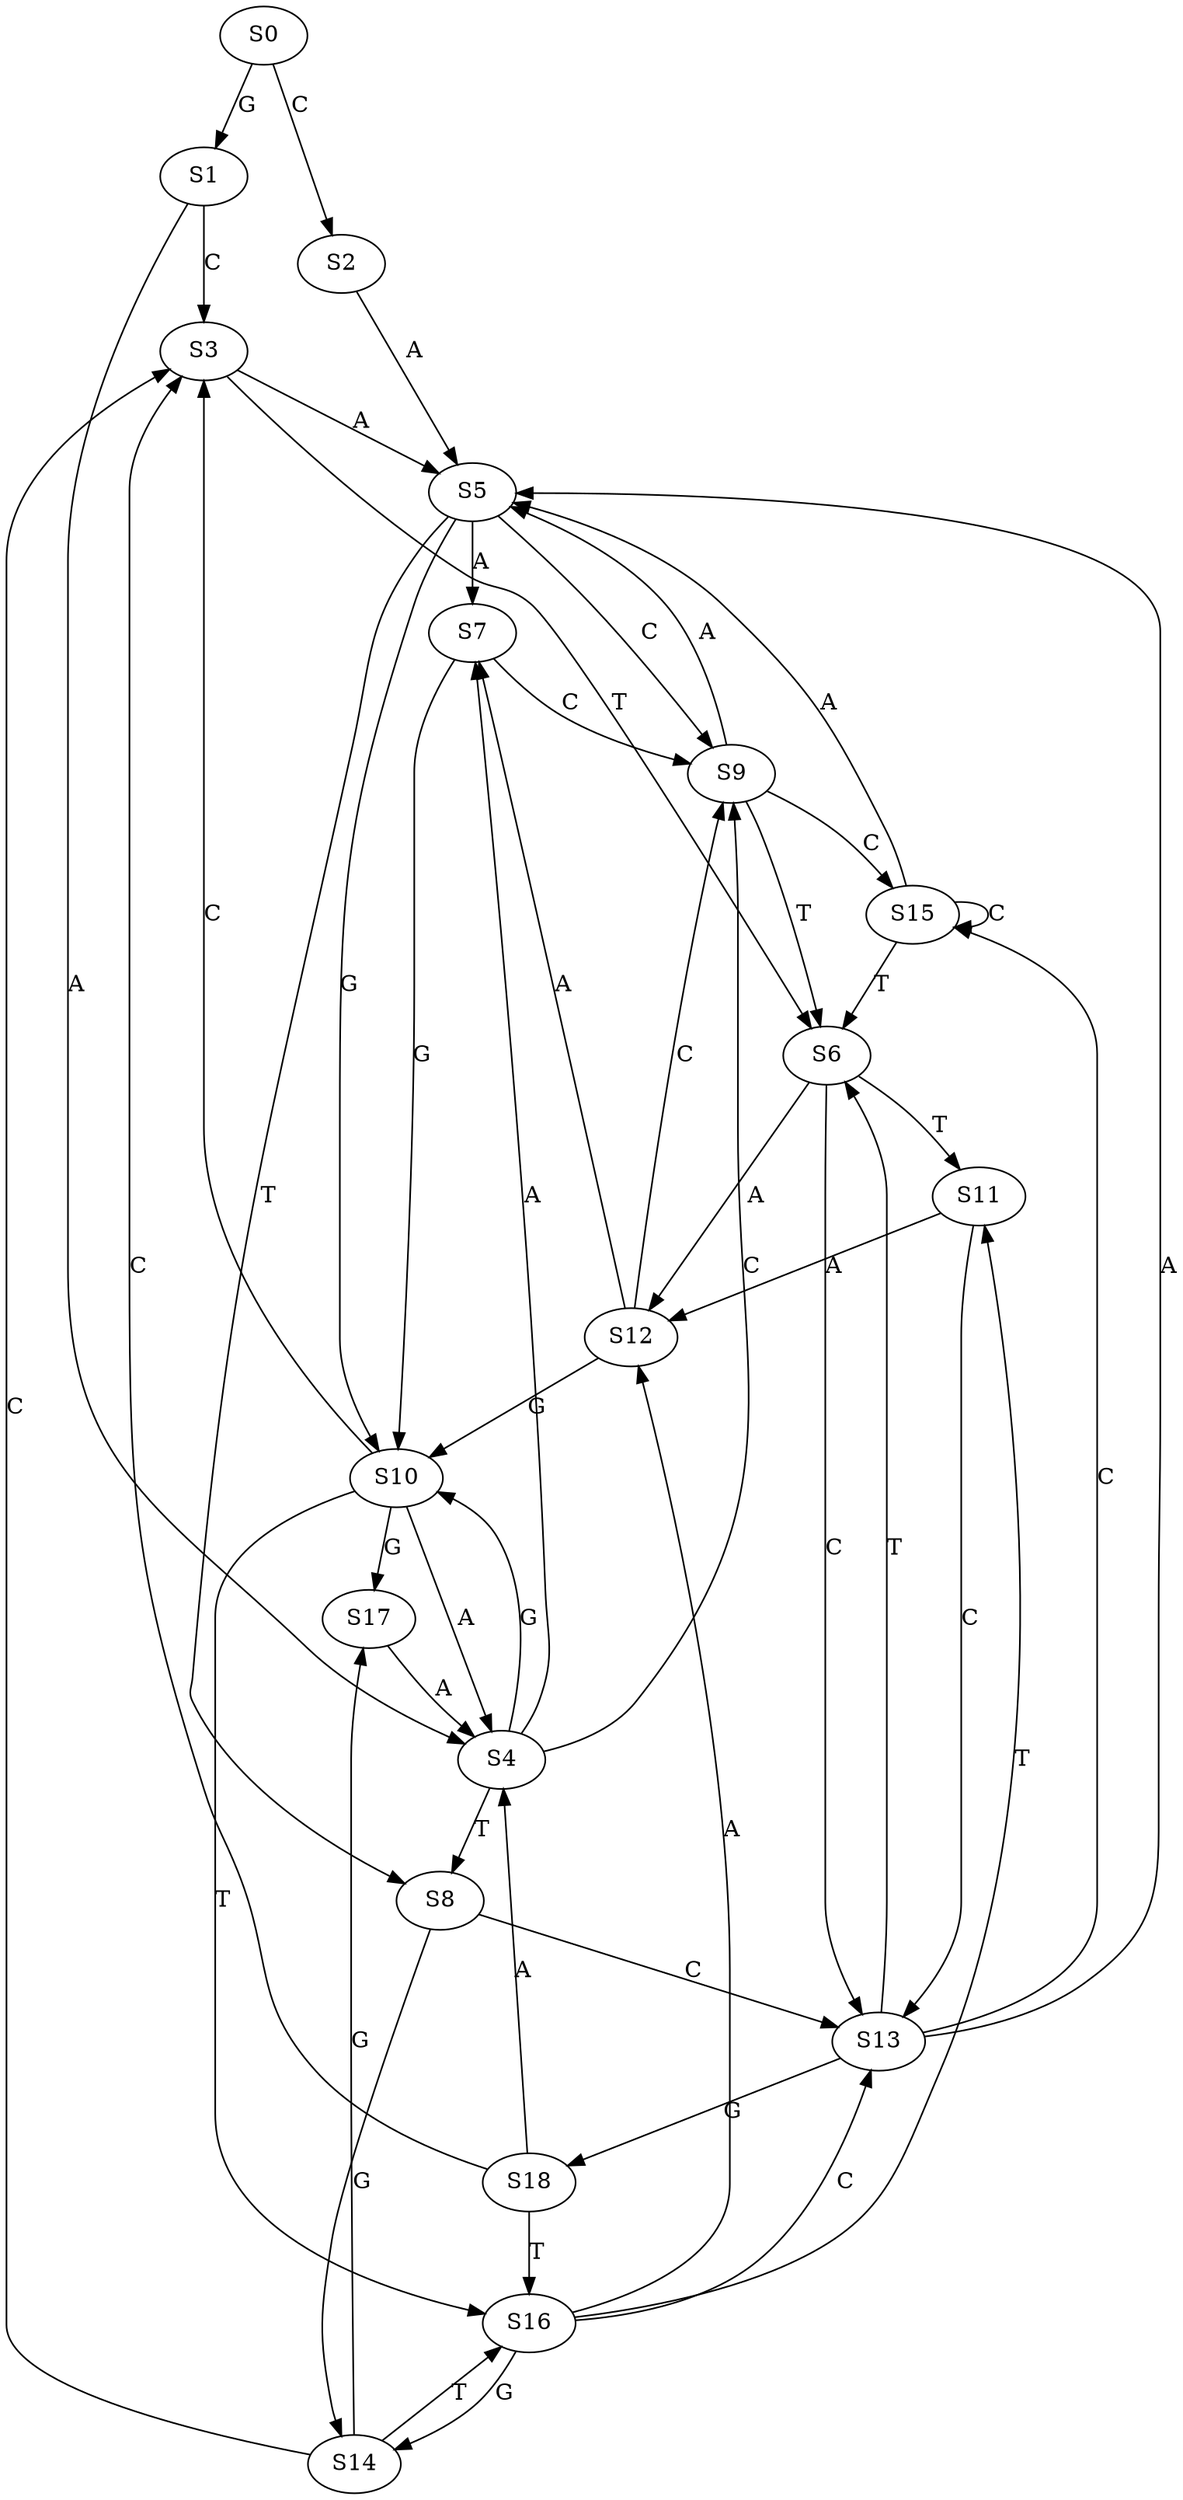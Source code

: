 strict digraph  {
	S0 -> S1 [ label = G ];
	S0 -> S2 [ label = C ];
	S1 -> S3 [ label = C ];
	S1 -> S4 [ label = A ];
	S2 -> S5 [ label = A ];
	S3 -> S5 [ label = A ];
	S3 -> S6 [ label = T ];
	S4 -> S7 [ label = A ];
	S4 -> S8 [ label = T ];
	S4 -> S9 [ label = C ];
	S4 -> S10 [ label = G ];
	S5 -> S10 [ label = G ];
	S5 -> S8 [ label = T ];
	S5 -> S7 [ label = A ];
	S5 -> S9 [ label = C ];
	S6 -> S11 [ label = T ];
	S6 -> S12 [ label = A ];
	S6 -> S13 [ label = C ];
	S7 -> S10 [ label = G ];
	S7 -> S9 [ label = C ];
	S8 -> S14 [ label = G ];
	S8 -> S13 [ label = C ];
	S9 -> S15 [ label = C ];
	S9 -> S5 [ label = A ];
	S9 -> S6 [ label = T ];
	S10 -> S16 [ label = T ];
	S10 -> S3 [ label = C ];
	S10 -> S4 [ label = A ];
	S10 -> S17 [ label = G ];
	S11 -> S12 [ label = A ];
	S11 -> S13 [ label = C ];
	S12 -> S10 [ label = G ];
	S12 -> S9 [ label = C ];
	S12 -> S7 [ label = A ];
	S13 -> S5 [ label = A ];
	S13 -> S15 [ label = C ];
	S13 -> S18 [ label = G ];
	S13 -> S6 [ label = T ];
	S14 -> S3 [ label = C ];
	S14 -> S17 [ label = G ];
	S14 -> S16 [ label = T ];
	S15 -> S5 [ label = A ];
	S15 -> S6 [ label = T ];
	S15 -> S15 [ label = C ];
	S16 -> S13 [ label = C ];
	S16 -> S11 [ label = T ];
	S16 -> S12 [ label = A ];
	S16 -> S14 [ label = G ];
	S17 -> S4 [ label = A ];
	S18 -> S4 [ label = A ];
	S18 -> S16 [ label = T ];
	S18 -> S3 [ label = C ];
}
